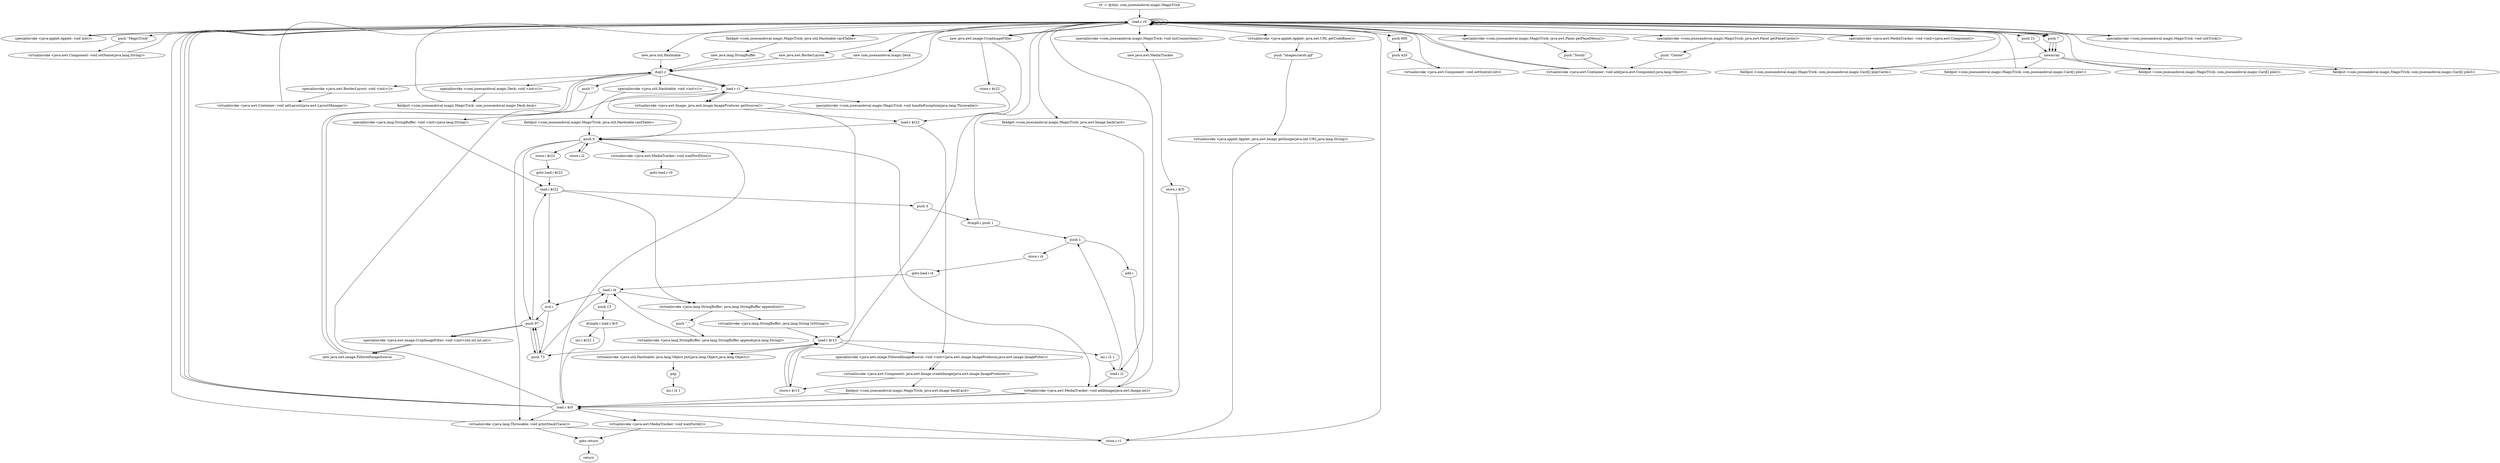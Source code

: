 digraph "" {
    "r0 := @this: com.josesandoval.magic.MagicTrick"
    "load.r r0"
    "r0 := @this: com.josesandoval.magic.MagicTrick"->"load.r r0";
    "specialinvoke <java.applet.Applet: void init()>"
    "load.r r0"->"specialinvoke <java.applet.Applet: void init()>";
    "specialinvoke <java.applet.Applet: void init()>"->"load.r r0";
    "push \"MagicTrick\""
    "load.r r0"->"push \"MagicTrick\"";
    "virtualinvoke <java.awt.Component: void setName(java.lang.String)>"
    "push \"MagicTrick\""->"virtualinvoke <java.awt.Component: void setName(java.lang.String)>";
    "virtualinvoke <java.awt.Component: void setName(java.lang.String)>"->"load.r r0";
    "new java.awt.BorderLayout"
    "load.r r0"->"new java.awt.BorderLayout";
    "dup1.r"
    "new java.awt.BorderLayout"->"dup1.r";
    "specialinvoke <java.awt.BorderLayout: void <init>()>"
    "dup1.r"->"specialinvoke <java.awt.BorderLayout: void <init>()>";
    "virtualinvoke <java.awt.Container: void setLayout(java.awt.LayoutManager)>"
    "specialinvoke <java.awt.BorderLayout: void <init>()>"->"virtualinvoke <java.awt.Container: void setLayout(java.awt.LayoutManager)>";
    "virtualinvoke <java.awt.Container: void setLayout(java.awt.LayoutManager)>"->"load.r r0";
    "push 600"
    "load.r r0"->"push 600";
    "push 420"
    "push 600"->"push 420";
    "virtualinvoke <java.awt.Component: void setSize(int,int)>"
    "push 420"->"virtualinvoke <java.awt.Component: void setSize(int,int)>";
    "virtualinvoke <java.awt.Component: void setSize(int,int)>"->"load.r r0";
    "load.r r0"->"load.r r0";
    "specialinvoke <com.josesandoval.magic.MagicTrick: java.awt.Panel getPanelCards()>"
    "load.r r0"->"specialinvoke <com.josesandoval.magic.MagicTrick: java.awt.Panel getPanelCards()>";
    "push \"Center\""
    "specialinvoke <com.josesandoval.magic.MagicTrick: java.awt.Panel getPanelCards()>"->"push \"Center\"";
    "virtualinvoke <java.awt.Container: void add(java.awt.Component,java.lang.Object)>"
    "push \"Center\""->"virtualinvoke <java.awt.Container: void add(java.awt.Component,java.lang.Object)>";
    "virtualinvoke <java.awt.Container: void add(java.awt.Component,java.lang.Object)>"->"load.r r0";
    "load.r r0"->"load.r r0";
    "specialinvoke <com.josesandoval.magic.MagicTrick: java.awt.Panel getPanelMenu()>"
    "load.r r0"->"specialinvoke <com.josesandoval.magic.MagicTrick: java.awt.Panel getPanelMenu()>";
    "push \"South\""
    "specialinvoke <com.josesandoval.magic.MagicTrick: java.awt.Panel getPanelMenu()>"->"push \"South\"";
    "push \"South\""->"virtualinvoke <java.awt.Container: void add(java.awt.Component,java.lang.Object)>";
    "virtualinvoke <java.awt.Container: void add(java.awt.Component,java.lang.Object)>"->"load.r r0";
    "specialinvoke <com.josesandoval.magic.MagicTrick: void initConnections()>"
    "load.r r0"->"specialinvoke <com.josesandoval.magic.MagicTrick: void initConnections()>";
    "new java.awt.MediaTracker"
    "specialinvoke <com.josesandoval.magic.MagicTrick: void initConnections()>"->"new java.awt.MediaTracker";
    "store.r $r5"
    "new java.awt.MediaTracker"->"store.r $r5";
    "load.r $r5"
    "store.r $r5"->"load.r $r5";
    "load.r $r5"->"load.r r0";
    "specialinvoke <java.awt.MediaTracker: void <init>(java.awt.Component)>"
    "load.r r0"->"specialinvoke <java.awt.MediaTracker: void <init>(java.awt.Component)>";
    "specialinvoke <java.awt.MediaTracker: void <init>(java.awt.Component)>"->"load.r r0";
    "push 21"
    "load.r r0"->"push 21";
    "newarray"
    "push 21"->"newarray";
    "fieldput <com.josesandoval.magic.MagicTrick: com.josesandoval.magic.Card[] playCards>"
    "newarray"->"fieldput <com.josesandoval.magic.MagicTrick: com.josesandoval.magic.Card[] playCards>";
    "fieldput <com.josesandoval.magic.MagicTrick: com.josesandoval.magic.Card[] playCards>"->"load.r r0";
    "push 7"
    "load.r r0"->"push 7";
    "push 7"->"newarray";
    "fieldput <com.josesandoval.magic.MagicTrick: com.josesandoval.magic.Card[] pile1>"
    "newarray"->"fieldput <com.josesandoval.magic.MagicTrick: com.josesandoval.magic.Card[] pile1>";
    "fieldput <com.josesandoval.magic.MagicTrick: com.josesandoval.magic.Card[] pile1>"->"load.r r0";
    "load.r r0"->"push 7";
    "push 7"->"newarray";
    "fieldput <com.josesandoval.magic.MagicTrick: com.josesandoval.magic.Card[] pile2>"
    "newarray"->"fieldput <com.josesandoval.magic.MagicTrick: com.josesandoval.magic.Card[] pile2>";
    "fieldput <com.josesandoval.magic.MagicTrick: com.josesandoval.magic.Card[] pile2>"->"load.r r0";
    "load.r r0"->"push 7";
    "push 7"->"newarray";
    "fieldput <com.josesandoval.magic.MagicTrick: com.josesandoval.magic.Card[] pile3>"
    "newarray"->"fieldput <com.josesandoval.magic.MagicTrick: com.josesandoval.magic.Card[] pile3>";
    "fieldput <com.josesandoval.magic.MagicTrick: com.josesandoval.magic.Card[] pile3>"->"load.r r0";
    "new com.josesandoval.magic.Deck"
    "load.r r0"->"new com.josesandoval.magic.Deck";
    "new com.josesandoval.magic.Deck"->"dup1.r";
    "specialinvoke <com.josesandoval.magic.Deck: void <init>()>"
    "dup1.r"->"specialinvoke <com.josesandoval.magic.Deck: void <init>()>";
    "fieldput <com.josesandoval.magic.MagicTrick: com.josesandoval.magic.Deck deck>"
    "specialinvoke <com.josesandoval.magic.Deck: void <init>()>"->"fieldput <com.josesandoval.magic.MagicTrick: com.josesandoval.magic.Deck deck>";
    "fieldput <com.josesandoval.magic.MagicTrick: com.josesandoval.magic.Deck deck>"->"load.r r0";
    "specialinvoke <com.josesandoval.magic.MagicTrick: void initTrick()>"
    "load.r r0"->"specialinvoke <com.josesandoval.magic.MagicTrick: void initTrick()>";
    "specialinvoke <com.josesandoval.magic.MagicTrick: void initTrick()>"->"load.r r0";
    "load.r r0"->"load.r r0";
    "virtualinvoke <java.applet.Applet: java.net.URL getCodeBase()>"
    "load.r r0"->"virtualinvoke <java.applet.Applet: java.net.URL getCodeBase()>";
    "push \"images/cards.gif\""
    "virtualinvoke <java.applet.Applet: java.net.URL getCodeBase()>"->"push \"images/cards.gif\"";
    "virtualinvoke <java.applet.Applet: java.awt.Image getImage(java.net.URL,java.lang.String)>"
    "push \"images/cards.gif\""->"virtualinvoke <java.applet.Applet: java.awt.Image getImage(java.net.URL,java.lang.String)>";
    "store.r r1"
    "virtualinvoke <java.applet.Applet: java.awt.Image getImage(java.net.URL,java.lang.String)>"->"store.r r1";
    "store.r r1"->"load.r $r5";
    "load.r r1"
    "load.r $r5"->"load.r r1";
    "push 0"
    "load.r r1"->"push 0";
    "virtualinvoke <java.awt.MediaTracker: void addImage(java.awt.Image,int)>"
    "push 0"->"virtualinvoke <java.awt.MediaTracker: void addImage(java.awt.Image,int)>";
    "virtualinvoke <java.awt.MediaTracker: void addImage(java.awt.Image,int)>"->"load.r $r5";
    "load.r $r5"->"push 0";
    "virtualinvoke <java.lang.Throwable: void printStackTrace()>"
    "push 0"->"virtualinvoke <java.lang.Throwable: void printStackTrace()>";
    "virtualinvoke <java.lang.Throwable: void printStackTrace()>"->"load.r r0";
    "new java.util.Hashtable"
    "load.r r0"->"new java.util.Hashtable";
    "new java.util.Hashtable"->"dup1.r";
    "specialinvoke <java.util.Hashtable: void <init>()>"
    "dup1.r"->"specialinvoke <java.util.Hashtable: void <init>()>";
    "fieldput <com.josesandoval.magic.MagicTrick: java.util.Hashtable cardTable>"
    "specialinvoke <java.util.Hashtable: void <init>()>"->"fieldput <com.josesandoval.magic.MagicTrick: java.util.Hashtable cardTable>";
    "fieldput <com.josesandoval.magic.MagicTrick: java.util.Hashtable cardTable>"->"push 0";
    "store.i i2"
    "push 0"->"store.i i2";
    "store.i i2"->"push 0";
    "store.i $r22"
    "push 0"->"store.i $r22";
    "goto load.i $r22"
    "store.i $r22"->"goto load.i $r22";
    "load.i $r22"
    "goto load.i $r22"->"load.i $r22";
    "push 4"
    "load.i $r22"->"push 4";
    "ifcmplt.i push 1"
    "push 4"->"ifcmplt.i push 1";
    "ifcmplt.i push 1"->"load.r r0";
    "load.r r0"->"load.r r0";
    "new java.awt.image.CropImageFilter"
    "load.r r0"->"new java.awt.image.CropImageFilter";
    "store.r $r22"
    "new java.awt.image.CropImageFilter"->"store.r $r22";
    "load.r $r22"
    "store.r $r22"->"load.r $r22";
    "load.r $r22"->"push 0";
    "push 97"
    "push 0"->"push 97";
    "push 73"
    "push 97"->"push 73";
    "push 73"->"push 97";
    "specialinvoke <java.awt.image.CropImageFilter: void <init>(int,int,int,int)>"
    "push 97"->"specialinvoke <java.awt.image.CropImageFilter: void <init>(int,int,int,int)>";
    "new java.awt.image.FilteredImageSource"
    "specialinvoke <java.awt.image.CropImageFilter: void <init>(int,int,int,int)>"->"new java.awt.image.FilteredImageSource";
    "new java.awt.image.FilteredImageSource"->"dup1.r";
    "dup1.r"->"load.r r1";
    "virtualinvoke <java.awt.Image: java.awt.image.ImageProducer getSource()>"
    "load.r r1"->"virtualinvoke <java.awt.Image: java.awt.image.ImageProducer getSource()>";
    "virtualinvoke <java.awt.Image: java.awt.image.ImageProducer getSource()>"->"load.r $r22";
    "specialinvoke <java.awt.image.FilteredImageSource: void <init>(java.awt.image.ImageProducer,java.awt.image.ImageFilter)>"
    "load.r $r22"->"specialinvoke <java.awt.image.FilteredImageSource: void <init>(java.awt.image.ImageProducer,java.awt.image.ImageFilter)>";
    "virtualinvoke <java.awt.Component: java.awt.Image createImage(java.awt.image.ImageProducer)>"
    "specialinvoke <java.awt.image.FilteredImageSource: void <init>(java.awt.image.ImageProducer,java.awt.image.ImageFilter)>"->"virtualinvoke <java.awt.Component: java.awt.Image createImage(java.awt.image.ImageProducer)>";
    "fieldput <com.josesandoval.magic.MagicTrick: java.awt.Image backCard>"
    "virtualinvoke <java.awt.Component: java.awt.Image createImage(java.awt.image.ImageProducer)>"->"fieldput <com.josesandoval.magic.MagicTrick: java.awt.Image backCard>";
    "fieldput <com.josesandoval.magic.MagicTrick: java.awt.Image backCard>"->"load.r $r5";
    "load.r $r5"->"load.r r0";
    "fieldget <com.josesandoval.magic.MagicTrick: java.awt.Image backCard>"
    "load.r r0"->"fieldget <com.josesandoval.magic.MagicTrick: java.awt.Image backCard>";
    "load.i i2"
    "fieldget <com.josesandoval.magic.MagicTrick: java.awt.Image backCard>"->"load.i i2";
    "push 1"
    "load.i i2"->"push 1";
    "add.i"
    "push 1"->"add.i";
    "add.i"->"virtualinvoke <java.awt.MediaTracker: void addImage(java.awt.Image,int)>";
    "virtualinvoke <java.awt.MediaTracker: void addImage(java.awt.Image,int)>"->"load.r $r5";
    "load.r $r5"->"virtualinvoke <java.lang.Throwable: void printStackTrace()>";
    "goto return"
    "virtualinvoke <java.lang.Throwable: void printStackTrace()>"->"goto return";
    "return"
    "goto return"->"return";
    "virtualinvoke <java.lang.Throwable: void printStackTrace()>"->"store.r r1";
    "store.r r1"->"load.r r0";
    "load.r r0"->"load.r r1";
    "specialinvoke <com.josesandoval.magic.MagicTrick: void handleException(java.lang.Throwable)>"
    "load.r r1"->"specialinvoke <com.josesandoval.magic.MagicTrick: void handleException(java.lang.Throwable)>";
    "virtualinvoke <java.awt.MediaTracker: void waitForAll()>"
    "load.r $r5"->"virtualinvoke <java.awt.MediaTracker: void waitForAll()>";
    "virtualinvoke <java.awt.MediaTracker: void waitForAll()>"->"goto return";
    "ifcmplt.i push 1"->"push 1";
    "store.i i4"
    "push 1"->"store.i i4";
    "goto load.i i4"
    "store.i i4"->"goto load.i i4";
    "load.i i4"
    "goto load.i i4"->"load.i i4";
    "push 13"
    "load.i i4"->"push 13";
    "ifcmple.i load.r $r5"
    "push 13"->"ifcmple.i load.r $r5";
    "inc.i $r22 1"
    "ifcmple.i load.r $r5"->"inc.i $r22 1";
    "ifcmple.i load.r $r5"->"load.r $r5";
    "load.r $r5"->"load.r r0";
    "load.r r0"->"new java.awt.image.CropImageFilter";
    "store.r $r13"
    "new java.awt.image.CropImageFilter"->"store.r $r13";
    "load.r $r13"
    "store.r $r13"->"load.r $r13";
    "load.r $r13"->"push 73";
    "push 73"->"load.i i4";
    "mul.i"
    "load.i i4"->"mul.i";
    "mul.i"->"push 97";
    "push 97"->"load.i $r22";
    "load.i $r22"->"mul.i";
    "mul.i"->"push 73";
    "push 73"->"push 97";
    "push 97"->"specialinvoke <java.awt.image.CropImageFilter: void <init>(int,int,int,int)>";
    "specialinvoke <java.awt.image.CropImageFilter: void <init>(int,int,int,int)>"->"new java.awt.image.FilteredImageSource";
    "new java.awt.image.FilteredImageSource"->"dup1.r";
    "dup1.r"->"load.r r1";
    "load.r r1"->"virtualinvoke <java.awt.Image: java.awt.image.ImageProducer getSource()>";
    "virtualinvoke <java.awt.Image: java.awt.image.ImageProducer getSource()>"->"load.r $r13";
    "load.r $r13"->"specialinvoke <java.awt.image.FilteredImageSource: void <init>(java.awt.image.ImageProducer,java.awt.image.ImageFilter)>";
    "specialinvoke <java.awt.image.FilteredImageSource: void <init>(java.awt.image.ImageProducer,java.awt.image.ImageFilter)>"->"virtualinvoke <java.awt.Component: java.awt.Image createImage(java.awt.image.ImageProducer)>";
    "virtualinvoke <java.awt.Component: java.awt.Image createImage(java.awt.image.ImageProducer)>"->"store.r $r13";
    "store.r $r13"->"load.r $r13";
    "inc.i i2 1"
    "load.r $r13"->"inc.i i2 1";
    "inc.i i2 1"->"load.i i2";
    "load.i i2"->"virtualinvoke <java.awt.MediaTracker: void addImage(java.awt.Image,int)>";
    "virtualinvoke <java.awt.MediaTracker: void addImage(java.awt.Image,int)>"->"load.r r0";
    "fieldget <com.josesandoval.magic.MagicTrick: java.util.Hashtable cardTable>"
    "load.r r0"->"fieldget <com.josesandoval.magic.MagicTrick: java.util.Hashtable cardTable>";
    "new java.lang.StringBuffer"
    "fieldget <com.josesandoval.magic.MagicTrick: java.util.Hashtable cardTable>"->"new java.lang.StringBuffer";
    "new java.lang.StringBuffer"->"dup1.r";
    "push \"\""
    "dup1.r"->"push \"\"";
    "specialinvoke <java.lang.StringBuffer: void <init>(java.lang.String)>"
    "push \"\""->"specialinvoke <java.lang.StringBuffer: void <init>(java.lang.String)>";
    "specialinvoke <java.lang.StringBuffer: void <init>(java.lang.String)>"->"load.i $r22";
    "virtualinvoke <java.lang.StringBuffer: java.lang.StringBuffer append(int)>"
    "load.i $r22"->"virtualinvoke <java.lang.StringBuffer: java.lang.StringBuffer append(int)>";
    "push \"_\""
    "virtualinvoke <java.lang.StringBuffer: java.lang.StringBuffer append(int)>"->"push \"_\"";
    "virtualinvoke <java.lang.StringBuffer: java.lang.StringBuffer append(java.lang.String)>"
    "push \"_\""->"virtualinvoke <java.lang.StringBuffer: java.lang.StringBuffer append(java.lang.String)>";
    "virtualinvoke <java.lang.StringBuffer: java.lang.StringBuffer append(java.lang.String)>"->"load.i i4";
    "load.i i4"->"virtualinvoke <java.lang.StringBuffer: java.lang.StringBuffer append(int)>";
    "virtualinvoke <java.lang.StringBuffer: java.lang.String toString()>"
    "virtualinvoke <java.lang.StringBuffer: java.lang.StringBuffer append(int)>"->"virtualinvoke <java.lang.StringBuffer: java.lang.String toString()>";
    "virtualinvoke <java.lang.StringBuffer: java.lang.String toString()>"->"load.r $r13";
    "virtualinvoke <java.util.Hashtable: java.lang.Object put(java.lang.Object,java.lang.Object)>"
    "load.r $r13"->"virtualinvoke <java.util.Hashtable: java.lang.Object put(java.lang.Object,java.lang.Object)>";
    "pop"
    "virtualinvoke <java.util.Hashtable: java.lang.Object put(java.lang.Object,java.lang.Object)>"->"pop";
    "inc.i i4 1"
    "pop"->"inc.i i4 1";
    "virtualinvoke <java.awt.MediaTracker: void waitForID(int)>"
    "push 0"->"virtualinvoke <java.awt.MediaTracker: void waitForID(int)>";
    "goto load.r r0"
    "virtualinvoke <java.awt.MediaTracker: void waitForID(int)>"->"goto load.r r0";
}
